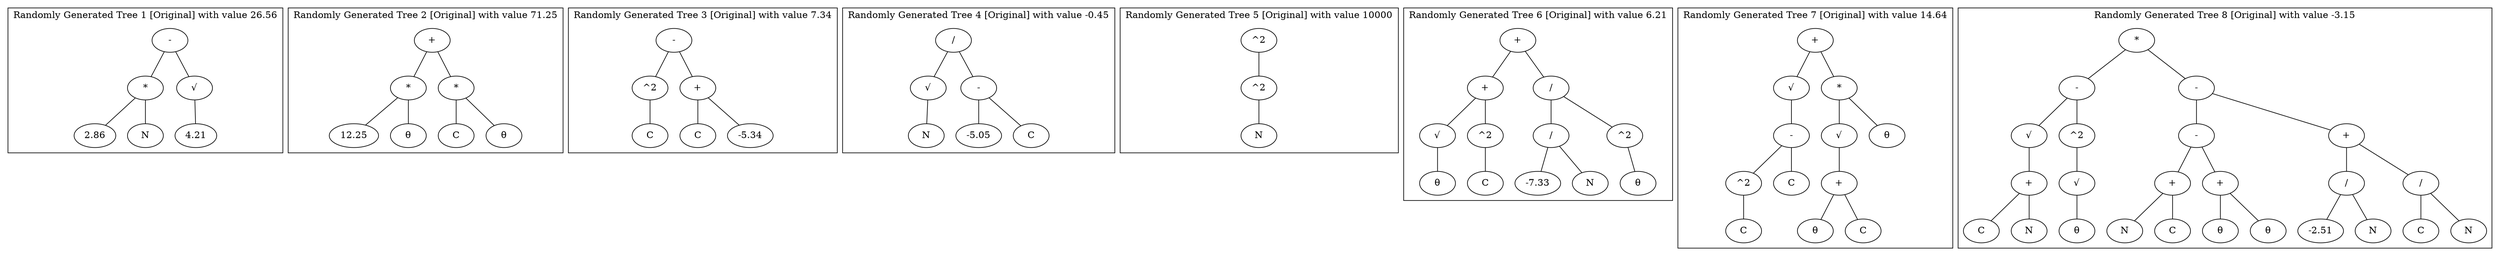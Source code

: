 // All trees
graph {
	// Generated tree
	subgraph "cluster1 [Original]" {
		label="Randomly Generated Tree 1 [Original] with value 26.56"
		Z4W0A0 [label="-"]
		Z4W0A1 [label="*"]
		Z4W0A2 [label=2.86]
		Z4W0A3 [label=N]
		Z4W0A4 [label="√"]
		Z4W0A5 [label=4.21]
		Z4W0A0 -- Z4W0A1
		Z4W0A1 -- Z4W0A2
		Z4W0A1 -- Z4W0A3
		Z4W0A0 -- Z4W0A4
		Z4W0A4 -- Z4W0A5
	}
	// Generated tree
	subgraph "cluster2 [Original]" {
		label="Randomly Generated Tree 2 [Original] with value 71.25"
		WEX590 [label="+"]
		WEX591 [label="*"]
		WEX592 [label=12.25]
		WEX593 [label="θ"]
		WEX594 [label="*"]
		WEX595 [label=C]
		WEX596 [label="θ"]
		WEX590 -- WEX591
		WEX591 -- WEX592
		WEX591 -- WEX593
		WEX590 -- WEX594
		WEX594 -- WEX595
		WEX594 -- WEX596
	}
	// Generated tree
	subgraph "cluster3 [Original]" {
		label="Randomly Generated Tree 3 [Original] with value 7.34"
		CCO190 [label="-"]
		CCO191 [label="^2"]
		CCO192 [label=C]
		CCO193 [label="+"]
		CCO194 [label=C]
		CCO195 [label=-5.34]
		CCO190 -- CCO191
		CCO191 -- CCO192
		CCO190 -- CCO193
		CCO193 -- CCO194
		CCO193 -- CCO195
	}
	// Generated tree
	subgraph "cluster4 [Original]" {
		label="Randomly Generated Tree 4 [Original] with value -0.45"
		OBYFC0 [label="/"]
		OBYFC1 [label="√"]
		OBYFC2 [label=N]
		OBYFC3 [label="-"]
		OBYFC4 [label=-5.05]
		OBYFC5 [label=C]
		OBYFC0 -- OBYFC1
		OBYFC1 -- OBYFC2
		OBYFC0 -- OBYFC3
		OBYFC3 -- OBYFC4
		OBYFC3 -- OBYFC5
	}
	// Generated tree
	subgraph "cluster5 [Original]" {
		label="Randomly Generated Tree 5 [Original] with value 10000"
		ZY80A0 [label="^2"]
		ZY80A1 [label="^2"]
		ZY80A2 [label=N]
		ZY80A0 -- ZY80A1
		ZY80A1 -- ZY80A2
	}
	// Generated tree
	subgraph "cluster6 [Original]" {
		label="Randomly Generated Tree 6 [Original] with value 6.21"
		CTJ140 [label="+"]
		CTJ141 [label="+"]
		CTJ142 [label="√"]
		CTJ143 [label="θ"]
		CTJ144 [label="^2"]
		CTJ145 [label=C]
		CTJ146 [label="/"]
		CTJ147 [label="/"]
		CTJ148 [label=-7.33]
		CTJ149 [label=N]
		CTJ1410 [label="^2"]
		CTJ1411 [label="θ"]
		CTJ140 -- CTJ141
		CTJ141 -- CTJ142
		CTJ142 -- CTJ143
		CTJ141 -- CTJ144
		CTJ144 -- CTJ145
		CTJ140 -- CTJ146
		CTJ146 -- CTJ147
		CTJ147 -- CTJ148
		CTJ147 -- CTJ149
		CTJ146 -- CTJ1410
		CTJ1410 -- CTJ1411
	}
	// Generated tree
	subgraph "cluster7 [Original]" {
		label="Randomly Generated Tree 7 [Original] with value 14.64"
		VO4QI0 [label="+"]
		VO4QI1 [label="√"]
		VO4QI2 [label="-"]
		VO4QI3 [label="^2"]
		VO4QI4 [label=C]
		VO4QI5 [label=C]
		VO4QI6 [label="*"]
		VO4QI7 [label="√"]
		VO4QI8 [label="+"]
		VO4QI9 [label="θ"]
		VO4QI10 [label=C]
		VO4QI11 [label="θ"]
		VO4QI0 -- VO4QI1
		VO4QI1 -- VO4QI2
		VO4QI2 -- VO4QI3
		VO4QI3 -- VO4QI4
		VO4QI2 -- VO4QI5
		VO4QI0 -- VO4QI6
		VO4QI6 -- VO4QI7
		VO4QI7 -- VO4QI8
		VO4QI8 -- VO4QI9
		VO4QI8 -- VO4QI10
		VO4QI6 -- VO4QI11
	}
	// Generated tree
	subgraph "cluster8 [Original]" {
		label="Randomly Generated Tree 8 [Original] with value -3.15"
		SE2430 [label="*"]
		SE2431 [label="-"]
		SE2432 [label="√"]
		SE2433 [label="+"]
		SE2434 [label=C]
		SE2435 [label=N]
		SE2436 [label="^2"]
		SE2437 [label="√"]
		SE2438 [label="θ"]
		SE2439 [label="-"]
		SE24310 [label="-"]
		SE24311 [label="+"]
		SE24312 [label=N]
		SE24313 [label=C]
		SE24314 [label="+"]
		SE24315 [label="θ"]
		SE24316 [label="θ"]
		SE24317 [label="+"]
		SE24318 [label="/"]
		SE24319 [label=-2.51]
		SE24320 [label=N]
		SE24321 [label="/"]
		SE24322 [label=C]
		SE24323 [label=N]
		SE2430 -- SE2431
		SE2431 -- SE2432
		SE2432 -- SE2433
		SE2433 -- SE2434
		SE2433 -- SE2435
		SE2431 -- SE2436
		SE2436 -- SE2437
		SE2437 -- SE2438
		SE2430 -- SE2439
		SE2439 -- SE24310
		SE24310 -- SE24311
		SE24311 -- SE24312
		SE24311 -- SE24313
		SE24310 -- SE24314
		SE24314 -- SE24315
		SE24314 -- SE24316
		SE2439 -- SE24317
		SE24317 -- SE24318
		SE24318 -- SE24319
		SE24318 -- SE24320
		SE24317 -- SE24321
		SE24321 -- SE24322
		SE24321 -- SE24323
	}
}
